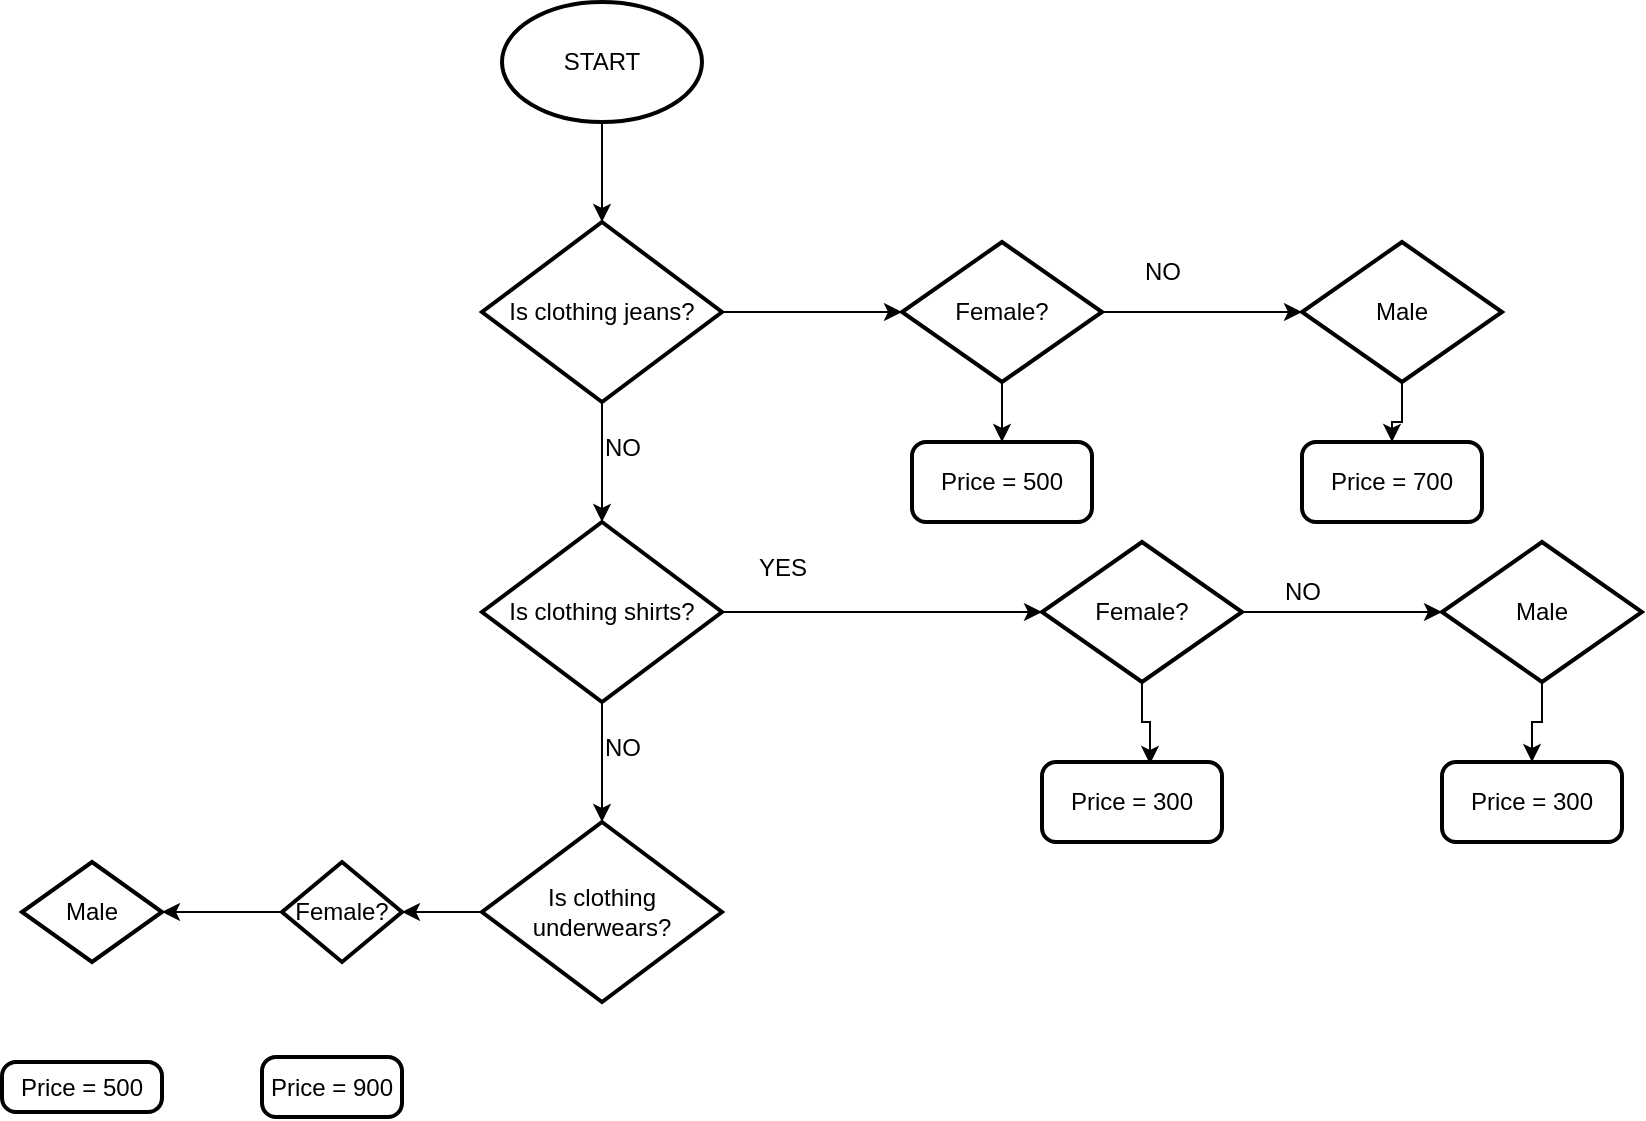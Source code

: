 <mxfile version="21.6.8" type="github">
  <diagram name="Page-1" id="qE_Iuf9_is86DIzy7JFs">
    <mxGraphModel dx="880" dy="459" grid="1" gridSize="10" guides="1" tooltips="1" connect="1" arrows="1" fold="1" page="1" pageScale="1" pageWidth="850" pageHeight="1100" math="0" shadow="0">
      <root>
        <mxCell id="0" />
        <mxCell id="1" parent="0" />
        <mxCell id="RJ3PbFMStZRNw0Oud8YA-7" style="edgeStyle=orthogonalEdgeStyle;rounded=0;orthogonalLoop=1;jettySize=auto;html=1;entryX=0.5;entryY=0;entryDx=0;entryDy=0;entryPerimeter=0;" edge="1" parent="1" source="RJ3PbFMStZRNw0Oud8YA-1" target="RJ3PbFMStZRNw0Oud8YA-2">
          <mxGeometry relative="1" as="geometry" />
        </mxCell>
        <mxCell id="RJ3PbFMStZRNw0Oud8YA-1" value="START" style="strokeWidth=2;html=1;shape=mxgraph.flowchart.start_1;whiteSpace=wrap;" vertex="1" parent="1">
          <mxGeometry x="270" y="20" width="100" height="60" as="geometry" />
        </mxCell>
        <mxCell id="RJ3PbFMStZRNw0Oud8YA-8" style="edgeStyle=orthogonalEdgeStyle;rounded=0;orthogonalLoop=1;jettySize=auto;html=1;entryX=0.5;entryY=0;entryDx=0;entryDy=0;entryPerimeter=0;" edge="1" parent="1" source="RJ3PbFMStZRNw0Oud8YA-2" target="RJ3PbFMStZRNw0Oud8YA-4">
          <mxGeometry relative="1" as="geometry" />
        </mxCell>
        <mxCell id="RJ3PbFMStZRNw0Oud8YA-9" style="edgeStyle=orthogonalEdgeStyle;rounded=0;orthogonalLoop=1;jettySize=auto;html=1;entryX=0;entryY=0.5;entryDx=0;entryDy=0;entryPerimeter=0;" edge="1" parent="1" source="RJ3PbFMStZRNw0Oud8YA-2" target="RJ3PbFMStZRNw0Oud8YA-3">
          <mxGeometry relative="1" as="geometry" />
        </mxCell>
        <mxCell id="RJ3PbFMStZRNw0Oud8YA-2" value="Is clothing jeans?" style="strokeWidth=2;html=1;shape=mxgraph.flowchart.decision;whiteSpace=wrap;" vertex="1" parent="1">
          <mxGeometry x="260" y="130" width="120" height="90" as="geometry" />
        </mxCell>
        <mxCell id="RJ3PbFMStZRNw0Oud8YA-10" style="edgeStyle=orthogonalEdgeStyle;rounded=0;orthogonalLoop=1;jettySize=auto;html=1;entryX=0;entryY=0.5;entryDx=0;entryDy=0;entryPerimeter=0;" edge="1" parent="1" source="RJ3PbFMStZRNw0Oud8YA-3" target="RJ3PbFMStZRNw0Oud8YA-6">
          <mxGeometry relative="1" as="geometry" />
        </mxCell>
        <mxCell id="RJ3PbFMStZRNw0Oud8YA-24" style="edgeStyle=orthogonalEdgeStyle;rounded=0;orthogonalLoop=1;jettySize=auto;html=1;entryX=0.5;entryY=0;entryDx=0;entryDy=0;" edge="1" parent="1" source="RJ3PbFMStZRNw0Oud8YA-3" target="RJ3PbFMStZRNw0Oud8YA-18">
          <mxGeometry relative="1" as="geometry" />
        </mxCell>
        <mxCell id="RJ3PbFMStZRNw0Oud8YA-3" value="Female?" style="strokeWidth=2;html=1;shape=mxgraph.flowchart.decision;whiteSpace=wrap;" vertex="1" parent="1">
          <mxGeometry x="470" y="140" width="100" height="70" as="geometry" />
        </mxCell>
        <mxCell id="RJ3PbFMStZRNw0Oud8YA-15" style="edgeStyle=orthogonalEdgeStyle;rounded=0;orthogonalLoop=1;jettySize=auto;html=1;entryX=0.5;entryY=0;entryDx=0;entryDy=0;entryPerimeter=0;" edge="1" parent="1" source="RJ3PbFMStZRNw0Oud8YA-4" target="RJ3PbFMStZRNw0Oud8YA-5">
          <mxGeometry relative="1" as="geometry" />
        </mxCell>
        <mxCell id="RJ3PbFMStZRNw0Oud8YA-25" style="edgeStyle=orthogonalEdgeStyle;rounded=0;orthogonalLoop=1;jettySize=auto;html=1;entryX=0;entryY=0.5;entryDx=0;entryDy=0;entryPerimeter=0;" edge="1" parent="1" source="RJ3PbFMStZRNw0Oud8YA-4" target="RJ3PbFMStZRNw0Oud8YA-13">
          <mxGeometry relative="1" as="geometry" />
        </mxCell>
        <mxCell id="RJ3PbFMStZRNw0Oud8YA-4" value="Is clothing shirts?" style="strokeWidth=2;html=1;shape=mxgraph.flowchart.decision;whiteSpace=wrap;" vertex="1" parent="1">
          <mxGeometry x="260" y="280" width="120" height="90" as="geometry" />
        </mxCell>
        <mxCell id="RJ3PbFMStZRNw0Oud8YA-37" style="edgeStyle=orthogonalEdgeStyle;rounded=0;orthogonalLoop=1;jettySize=auto;html=1;entryX=1;entryY=0.5;entryDx=0;entryDy=0;entryPerimeter=0;" edge="1" parent="1" source="RJ3PbFMStZRNw0Oud8YA-5" target="RJ3PbFMStZRNw0Oud8YA-16">
          <mxGeometry relative="1" as="geometry" />
        </mxCell>
        <mxCell id="RJ3PbFMStZRNw0Oud8YA-5" value="Is clothing underwears?" style="strokeWidth=2;html=1;shape=mxgraph.flowchart.decision;whiteSpace=wrap;" vertex="1" parent="1">
          <mxGeometry x="260" y="430" width="120" height="90" as="geometry" />
        </mxCell>
        <mxCell id="RJ3PbFMStZRNw0Oud8YA-27" style="edgeStyle=orthogonalEdgeStyle;rounded=0;orthogonalLoop=1;jettySize=auto;html=1;entryX=0.5;entryY=0;entryDx=0;entryDy=0;" edge="1" parent="1" source="RJ3PbFMStZRNw0Oud8YA-6" target="RJ3PbFMStZRNw0Oud8YA-19">
          <mxGeometry relative="1" as="geometry" />
        </mxCell>
        <mxCell id="RJ3PbFMStZRNw0Oud8YA-6" value="Male" style="strokeWidth=2;html=1;shape=mxgraph.flowchart.decision;whiteSpace=wrap;" vertex="1" parent="1">
          <mxGeometry x="670" y="140" width="100" height="70" as="geometry" />
        </mxCell>
        <mxCell id="RJ3PbFMStZRNw0Oud8YA-11" value="NO" style="text;html=1;align=center;verticalAlign=middle;resizable=0;points=[];autosize=1;strokeColor=none;fillColor=none;" vertex="1" parent="1">
          <mxGeometry x="580" y="140" width="40" height="30" as="geometry" />
        </mxCell>
        <mxCell id="RJ3PbFMStZRNw0Oud8YA-26" style="edgeStyle=orthogonalEdgeStyle;rounded=0;orthogonalLoop=1;jettySize=auto;html=1;entryX=0;entryY=0.5;entryDx=0;entryDy=0;entryPerimeter=0;" edge="1" parent="1" source="RJ3PbFMStZRNw0Oud8YA-13" target="RJ3PbFMStZRNw0Oud8YA-14">
          <mxGeometry relative="1" as="geometry" />
        </mxCell>
        <mxCell id="RJ3PbFMStZRNw0Oud8YA-29" style="edgeStyle=orthogonalEdgeStyle;rounded=0;orthogonalLoop=1;jettySize=auto;html=1;entryX=0.6;entryY=0.025;entryDx=0;entryDy=0;entryPerimeter=0;" edge="1" parent="1" source="RJ3PbFMStZRNw0Oud8YA-13" target="RJ3PbFMStZRNw0Oud8YA-20">
          <mxGeometry relative="1" as="geometry" />
        </mxCell>
        <mxCell id="RJ3PbFMStZRNw0Oud8YA-13" value="Female?" style="strokeWidth=2;html=1;shape=mxgraph.flowchart.decision;whiteSpace=wrap;" vertex="1" parent="1">
          <mxGeometry x="540" y="290" width="100" height="70" as="geometry" />
        </mxCell>
        <mxCell id="RJ3PbFMStZRNw0Oud8YA-28" style="edgeStyle=orthogonalEdgeStyle;rounded=0;orthogonalLoop=1;jettySize=auto;html=1;entryX=0.5;entryY=0;entryDx=0;entryDy=0;" edge="1" parent="1" source="RJ3PbFMStZRNw0Oud8YA-14" target="RJ3PbFMStZRNw0Oud8YA-23">
          <mxGeometry relative="1" as="geometry" />
        </mxCell>
        <mxCell id="RJ3PbFMStZRNw0Oud8YA-14" value="Male" style="strokeWidth=2;html=1;shape=mxgraph.flowchart.decision;whiteSpace=wrap;" vertex="1" parent="1">
          <mxGeometry x="740" y="290" width="100" height="70" as="geometry" />
        </mxCell>
        <mxCell id="RJ3PbFMStZRNw0Oud8YA-38" style="edgeStyle=orthogonalEdgeStyle;rounded=0;orthogonalLoop=1;jettySize=auto;html=1;entryX=1;entryY=0.5;entryDx=0;entryDy=0;entryPerimeter=0;" edge="1" parent="1" source="RJ3PbFMStZRNw0Oud8YA-16" target="RJ3PbFMStZRNw0Oud8YA-17">
          <mxGeometry relative="1" as="geometry" />
        </mxCell>
        <mxCell id="RJ3PbFMStZRNw0Oud8YA-16" value="Female?" style="strokeWidth=2;html=1;shape=mxgraph.flowchart.decision;whiteSpace=wrap;" vertex="1" parent="1">
          <mxGeometry x="160" y="450" width="60" height="50" as="geometry" />
        </mxCell>
        <mxCell id="RJ3PbFMStZRNw0Oud8YA-17" value="Male" style="strokeWidth=2;html=1;shape=mxgraph.flowchart.decision;whiteSpace=wrap;" vertex="1" parent="1">
          <mxGeometry x="30" y="450" width="70" height="50" as="geometry" />
        </mxCell>
        <mxCell id="RJ3PbFMStZRNw0Oud8YA-18" value="Price = 500" style="rounded=1;whiteSpace=wrap;html=1;absoluteArcSize=1;arcSize=14;strokeWidth=2;" vertex="1" parent="1">
          <mxGeometry x="475" y="240" width="90" height="40" as="geometry" />
        </mxCell>
        <mxCell id="RJ3PbFMStZRNw0Oud8YA-19" value="Price = 700" style="rounded=1;whiteSpace=wrap;html=1;absoluteArcSize=1;arcSize=14;strokeWidth=2;" vertex="1" parent="1">
          <mxGeometry x="670" y="240" width="90" height="40" as="geometry" />
        </mxCell>
        <mxCell id="RJ3PbFMStZRNw0Oud8YA-20" value="Price = 300" style="rounded=1;whiteSpace=wrap;html=1;absoluteArcSize=1;arcSize=14;strokeWidth=2;" vertex="1" parent="1">
          <mxGeometry x="540" y="400" width="90" height="40" as="geometry" />
        </mxCell>
        <mxCell id="RJ3PbFMStZRNw0Oud8YA-21" value="Price = 900" style="rounded=1;whiteSpace=wrap;html=1;absoluteArcSize=1;arcSize=14;strokeWidth=2;" vertex="1" parent="1">
          <mxGeometry x="150" y="547.5" width="70" height="30" as="geometry" />
        </mxCell>
        <mxCell id="RJ3PbFMStZRNw0Oud8YA-22" value="Price = 500" style="rounded=1;whiteSpace=wrap;html=1;absoluteArcSize=1;arcSize=14;strokeWidth=2;" vertex="1" parent="1">
          <mxGeometry x="20" y="550" width="80" height="25" as="geometry" />
        </mxCell>
        <mxCell id="RJ3PbFMStZRNw0Oud8YA-23" value="Price = 300" style="rounded=1;whiteSpace=wrap;html=1;absoluteArcSize=1;arcSize=14;strokeWidth=2;" vertex="1" parent="1">
          <mxGeometry x="740" y="400" width="90" height="40" as="geometry" />
        </mxCell>
        <mxCell id="RJ3PbFMStZRNw0Oud8YA-30" value="YES" style="text;html=1;align=center;verticalAlign=middle;resizable=0;points=[];autosize=1;strokeColor=none;fillColor=none;" vertex="1" parent="1">
          <mxGeometry x="385" y="288" width="50" height="30" as="geometry" />
        </mxCell>
        <mxCell id="RJ3PbFMStZRNw0Oud8YA-33" value="NO" style="text;html=1;align=center;verticalAlign=middle;resizable=0;points=[];autosize=1;strokeColor=none;fillColor=none;" vertex="1" parent="1">
          <mxGeometry x="650" y="300" width="40" height="30" as="geometry" />
        </mxCell>
        <mxCell id="RJ3PbFMStZRNw0Oud8YA-35" value="NO" style="text;html=1;align=center;verticalAlign=middle;resizable=0;points=[];autosize=1;strokeColor=none;fillColor=none;" vertex="1" parent="1">
          <mxGeometry x="310" y="228" width="40" height="30" as="geometry" />
        </mxCell>
        <mxCell id="RJ3PbFMStZRNw0Oud8YA-36" value="NO" style="text;html=1;align=center;verticalAlign=middle;resizable=0;points=[];autosize=1;strokeColor=none;fillColor=none;" vertex="1" parent="1">
          <mxGeometry x="310" y="378" width="40" height="30" as="geometry" />
        </mxCell>
      </root>
    </mxGraphModel>
  </diagram>
</mxfile>
